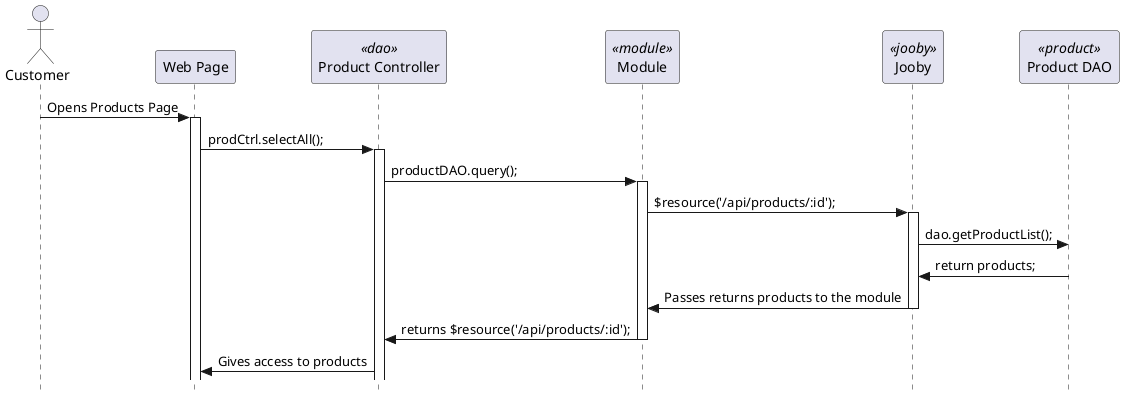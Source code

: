 @startuml
' use strict UML mode
skinparam style strictuml

actor "Customer" as customer
participant "Web Page" as main
participant "Product Controller" as controller <<dao>>
participant "Module" as module <<module>>
participant "Jooby" as jooby <<jooby>>
participant "Product DAO" as dao <<product>>

customer -> main : Opens Products Page
main++
main -> controller++ : prodCtrl.selectAll();


controller-> module++ : productDAO.query();


module -> jooby++ : $resource('/api/products/:id');


jooby -> dao : dao.getProductList();
dao -> jooby : return products;
jooby -> module : Passes returns products to the module
jooby--

module -> controller-- : returns $resource('/api/products/:id');

controller -> main : Gives access to products 


@enduml

